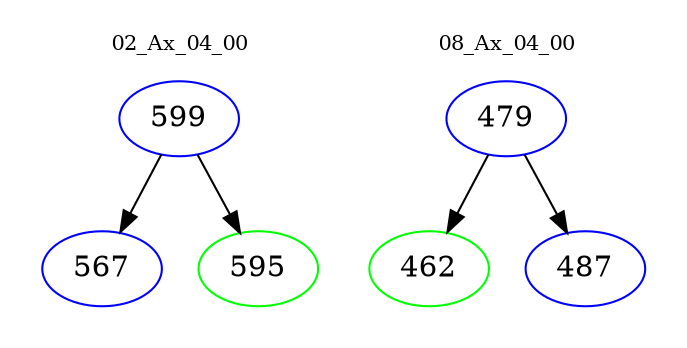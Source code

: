 digraph{
subgraph cluster_0 {
color = white
label = "02_Ax_04_00";
fontsize=10;
T0_599 [label="599", color="blue"]
T0_599 -> T0_567 [color="black"]
T0_567 [label="567", color="blue"]
T0_599 -> T0_595 [color="black"]
T0_595 [label="595", color="green"]
}
subgraph cluster_1 {
color = white
label = "08_Ax_04_00";
fontsize=10;
T1_479 [label="479", color="blue"]
T1_479 -> T1_462 [color="black"]
T1_462 [label="462", color="green"]
T1_479 -> T1_487 [color="black"]
T1_487 [label="487", color="blue"]
}
}

